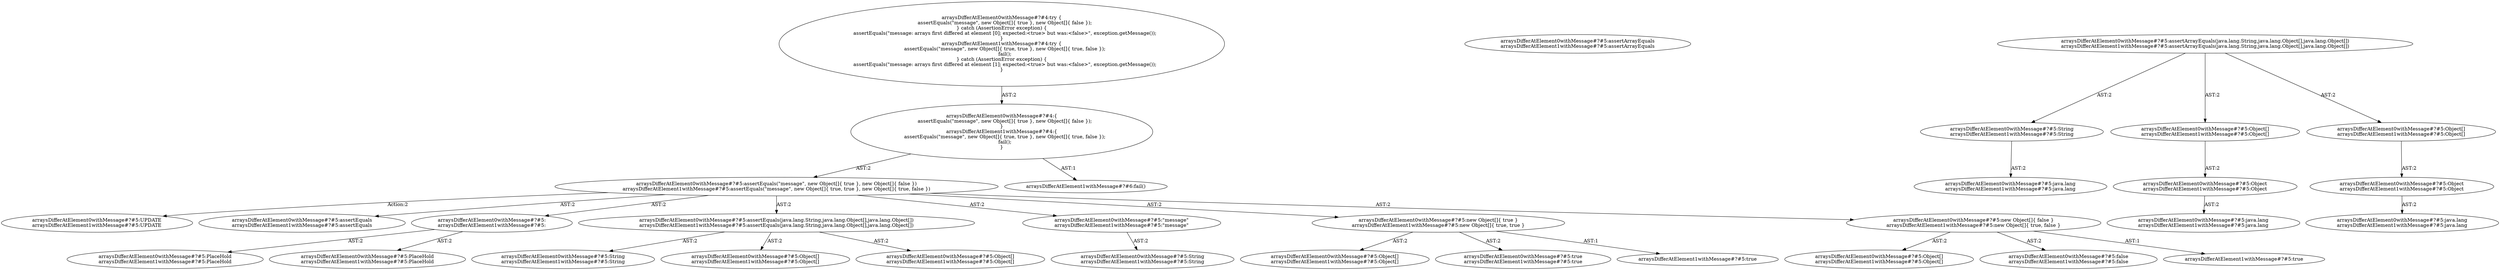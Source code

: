 digraph "Pattern" {
0 [label="arraysDifferAtElement0withMessage#?#5:UPDATE
arraysDifferAtElement1withMessage#?#5:UPDATE" shape=ellipse]
1 [label="arraysDifferAtElement0withMessage#?#5:assertEquals(\"message\", new Object[]\{ true \}, new Object[]\{ false \})
arraysDifferAtElement1withMessage#?#5:assertEquals(\"message\", new Object[]\{ true, true \}, new Object[]\{ true, false \})" shape=ellipse]
2 [label="arraysDifferAtElement0withMessage#?#4:\{
    assertEquals(\"message\", new Object[]\{ true \}, new Object[]\{ false \});
\}
arraysDifferAtElement1withMessage#?#4:\{
    assertEquals(\"message\", new Object[]\{ true, true \}, new Object[]\{ true, false \});
    fail();
\}" shape=ellipse]
3 [label="arraysDifferAtElement0withMessage#?#4:try \{
    assertEquals(\"message\", new Object[]\{ true \}, new Object[]\{ false \});
\} catch (AssertionError exception) \{
    assertEquals(\"message: arrays first differed at element [0]; expected:<true> but was:<false>\", exception.getMessage());
\}
arraysDifferAtElement1withMessage#?#4:try \{
    assertEquals(\"message\", new Object[]\{ true, true \}, new Object[]\{ true, false \});
    fail();
\} catch (AssertionError exception) \{
    assertEquals(\"message: arrays first differed at element [1]; expected:<true> but was:<false>\", exception.getMessage());
\}" shape=ellipse]
4 [label="arraysDifferAtElement0withMessage#?#5:assertEquals
arraysDifferAtElement1withMessage#?#5:assertEquals" shape=ellipse]
5 [label="arraysDifferAtElement0withMessage#?#5:
arraysDifferAtElement1withMessage#?#5:" shape=ellipse]
6 [label="arraysDifferAtElement0withMessage#?#5:PlaceHold
arraysDifferAtElement1withMessage#?#5:PlaceHold" shape=ellipse]
7 [label="arraysDifferAtElement0withMessage#?#5:PlaceHold
arraysDifferAtElement1withMessage#?#5:PlaceHold" shape=ellipse]
8 [label="arraysDifferAtElement0withMessage#?#5:assertEquals(java.lang.String,java.lang.Object[],java.lang.Object[])
arraysDifferAtElement1withMessage#?#5:assertEquals(java.lang.String,java.lang.Object[],java.lang.Object[])" shape=ellipse]
9 [label="arraysDifferAtElement0withMessage#?#5:String
arraysDifferAtElement1withMessage#?#5:String" shape=ellipse]
10 [label="arraysDifferAtElement0withMessage#?#5:Object[]
arraysDifferAtElement1withMessage#?#5:Object[]" shape=ellipse]
11 [label="arraysDifferAtElement0withMessage#?#5:Object[]
arraysDifferAtElement1withMessage#?#5:Object[]" shape=ellipse]
12 [label="arraysDifferAtElement0withMessage#?#5:\"message\"
arraysDifferAtElement1withMessage#?#5:\"message\"" shape=ellipse]
13 [label="arraysDifferAtElement0withMessage#?#5:String
arraysDifferAtElement1withMessage#?#5:String" shape=ellipse]
14 [label="arraysDifferAtElement0withMessage#?#5:new Object[]\{ true \}
arraysDifferAtElement1withMessage#?#5:new Object[]\{ true, true \}" shape=ellipse]
15 [label="arraysDifferAtElement0withMessage#?#5:Object[]
arraysDifferAtElement1withMessage#?#5:Object[]" shape=ellipse]
16 [label="arraysDifferAtElement0withMessage#?#5:true
arraysDifferAtElement1withMessage#?#5:true" shape=ellipse]
17 [label="arraysDifferAtElement0withMessage#?#5:new Object[]\{ false \}
arraysDifferAtElement1withMessage#?#5:new Object[]\{ true, false \}" shape=ellipse]
18 [label="arraysDifferAtElement0withMessage#?#5:Object[]
arraysDifferAtElement1withMessage#?#5:Object[]" shape=ellipse]
19 [label="arraysDifferAtElement0withMessage#?#5:false
arraysDifferAtElement1withMessage#?#5:false" shape=ellipse]
20 [label="arraysDifferAtElement0withMessage#?#5:assertArrayEquals
arraysDifferAtElement1withMessage#?#5:assertArrayEquals" shape=ellipse]
21 [label="arraysDifferAtElement0withMessage#?#5:assertArrayEquals(java.lang.String,java.lang.Object[],java.lang.Object[])
arraysDifferAtElement1withMessage#?#5:assertArrayEquals(java.lang.String,java.lang.Object[],java.lang.Object[])" shape=ellipse]
22 [label="arraysDifferAtElement0withMessage#?#5:String
arraysDifferAtElement1withMessage#?#5:String" shape=ellipse]
23 [label="arraysDifferAtElement0withMessage#?#5:java.lang
arraysDifferAtElement1withMessage#?#5:java.lang" shape=ellipse]
24 [label="arraysDifferAtElement0withMessage#?#5:Object[]
arraysDifferAtElement1withMessage#?#5:Object[]" shape=ellipse]
25 [label="arraysDifferAtElement0withMessage#?#5:Object
arraysDifferAtElement1withMessage#?#5:Object" shape=ellipse]
26 [label="arraysDifferAtElement0withMessage#?#5:java.lang
arraysDifferAtElement1withMessage#?#5:java.lang" shape=ellipse]
27 [label="arraysDifferAtElement0withMessage#?#5:Object[]
arraysDifferAtElement1withMessage#?#5:Object[]" shape=ellipse]
28 [label="arraysDifferAtElement0withMessage#?#5:Object
arraysDifferAtElement1withMessage#?#5:Object" shape=ellipse]
29 [label="arraysDifferAtElement0withMessage#?#5:java.lang
arraysDifferAtElement1withMessage#?#5:java.lang" shape=ellipse]
30 [label="arraysDifferAtElement1withMessage#?#6:fail()" shape=ellipse]
31 [label="arraysDifferAtElement1withMessage#?#5:true" shape=ellipse]
32 [label="arraysDifferAtElement1withMessage#?#5:true" shape=ellipse]
1 -> 0 [label="Action:2"];
1 -> 4 [label="AST:2"];
1 -> 5 [label="AST:2"];
1 -> 8 [label="AST:2"];
1 -> 12 [label="AST:2"];
1 -> 14 [label="AST:2"];
1 -> 17 [label="AST:2"];
2 -> 1 [label="AST:2"];
2 -> 30 [label="AST:1"];
3 -> 2 [label="AST:2"];
5 -> 6 [label="AST:2"];
5 -> 7 [label="AST:2"];
8 -> 9 [label="AST:2"];
8 -> 10 [label="AST:2"];
8 -> 11 [label="AST:2"];
12 -> 13 [label="AST:2"];
14 -> 15 [label="AST:2"];
14 -> 16 [label="AST:2"];
14 -> 31 [label="AST:1"];
17 -> 18 [label="AST:2"];
17 -> 19 [label="AST:2"];
17 -> 32 [label="AST:1"];
21 -> 22 [label="AST:2"];
21 -> 24 [label="AST:2"];
21 -> 27 [label="AST:2"];
22 -> 23 [label="AST:2"];
24 -> 25 [label="AST:2"];
25 -> 26 [label="AST:2"];
27 -> 28 [label="AST:2"];
28 -> 29 [label="AST:2"];
}